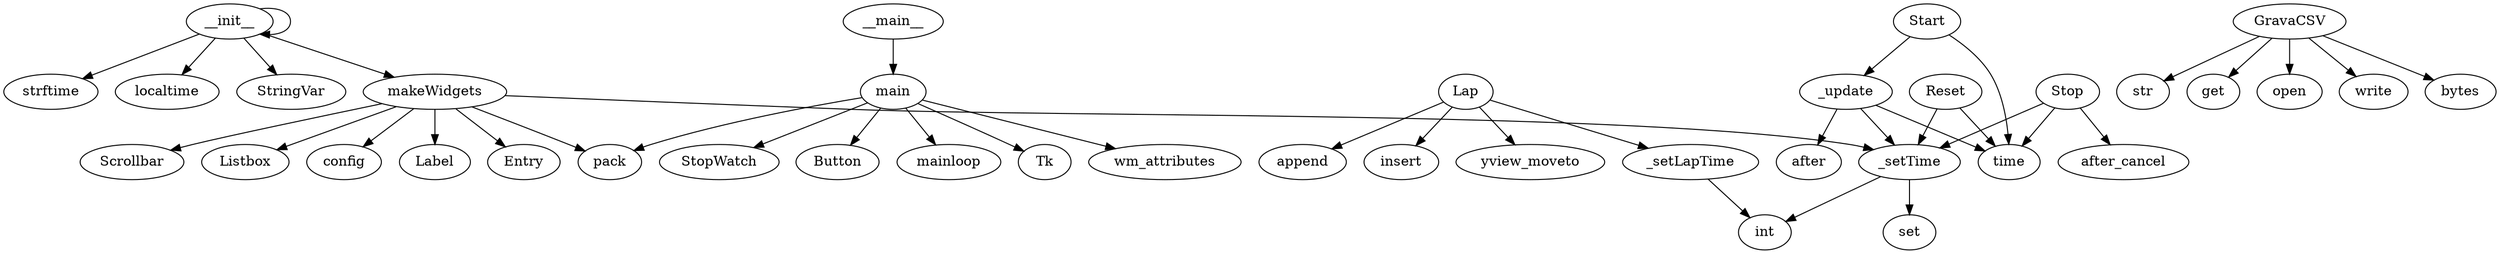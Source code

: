 digraph  {
__init__;
StringVar;
makeWidgets;
strftime;
localtime;
Label;
pack;
Entry;
_setTime;
Scrollbar;
Listbox;
config;
_update;
time;
after;
int;
set;
_setLapTime;
Start;
Stop;
after_cancel;
Reset;
Lap;
append;
insert;
yview_moveto;
GravaCSV;
str;
get;
open;
write;
bytes;
main;
Tk;
wm_attributes;
StopWatch;
Button;
mainloop;
__main__;
__init__ -> __init__;
__init__ -> StringVar;
__init__ -> makeWidgets;
__init__ -> strftime;
__init__ -> localtime;
makeWidgets -> Label;
makeWidgets -> pack;
makeWidgets -> Entry;
makeWidgets -> _setTime;
makeWidgets -> Scrollbar;
makeWidgets -> Listbox;
makeWidgets -> config;
_setTime -> int;
_setTime -> set;
_update -> time;
_update -> _setTime;
_update -> after;
_setLapTime -> int;
Start -> time;
Start -> _update;
Stop -> after_cancel;
Stop -> time;
Stop -> _setTime;
Reset -> time;
Reset -> _setTime;
Lap -> append;
Lap -> _setLapTime;
Lap -> insert;
Lap -> yview_moveto;
GravaCSV -> str;
GravaCSV -> get;
GravaCSV -> open;
GravaCSV -> write;
GravaCSV -> bytes;
main -> Tk;
main -> wm_attributes;
main -> StopWatch;
main -> pack;
main -> Button;
main -> mainloop;
__main__ -> main;
}
